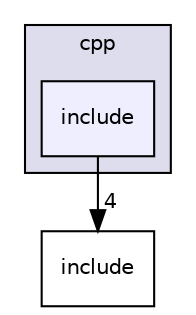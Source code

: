 digraph "include" {
  compound=true
  node [ fontsize="10", fontname="Helvetica"];
  edge [ labelfontsize="10", labelfontname="Helvetica"];
  subgraph clusterdir_53a5031665bcd86213921b48eca04b55 {
    graph [ bgcolor="#ddddee", pencolor="black", label="cpp" fontname="Helvetica", fontsize="10", URL="dir_53a5031665bcd86213921b48eca04b55.html"]
  dir_dad1865aa249b16f6d1b0eca22f3c203 [shape=box, label="include", style="filled", fillcolor="#eeeeff", pencolor="black", URL="dir_dad1865aa249b16f6d1b0eca22f3c203.html"];
  }
  dir_b0856f6b0d80ccb263b2f415c91f9e17 [shape=box label="include" URL="dir_b0856f6b0d80ccb263b2f415c91f9e17.html"];
  dir_dad1865aa249b16f6d1b0eca22f3c203->dir_b0856f6b0d80ccb263b2f415c91f9e17 [headlabel="4", labeldistance=1.5 headhref="dir_000020_000021.html"];
}
